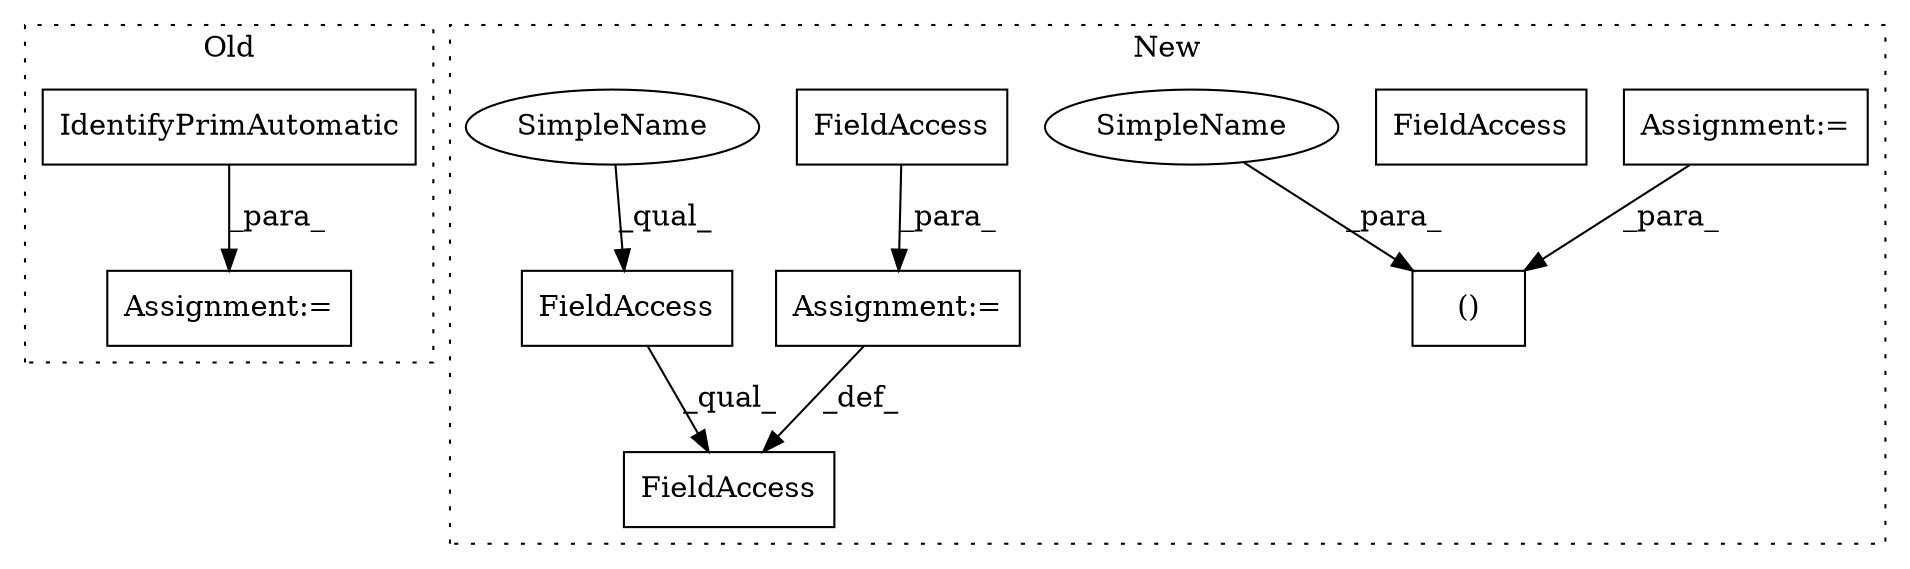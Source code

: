 digraph G {
subgraph cluster0 {
1 [label="IdentifyPrimAutomatic" a="32" s="102551" l="23" shape="box"];
4 [label="Assignment:=" a="7" s="102506" l="1" shape="box"];
label = "Old";
style="dotted";
}
subgraph cluster1 {
2 [label="()" a="106" s="122094" l="23" shape="box"];
3 [label="FieldAccess" a="22" s="122158" l="17" shape="box"];
5 [label="FieldAccess" a="22" s="122158" l="23" shape="box"];
6 [label="Assignment:=" a="7" s="121526" l="9" shape="box"];
7 [label="Assignment:=" a="7" s="122181" l="1" shape="box"];
8 [label="FieldAccess" a="22" s="122182" l="43" shape="box"];
9 [label="FieldAccess" a="22" s="122182" l="43" shape="box"];
10 [label="SimpleName" a="42" s="122116" l="1" shape="ellipse"];
11 [label="SimpleName" a="42" s="122158" l="1" shape="ellipse"];
label = "New";
style="dotted";
}
1 -> 4 [label="_para_"];
3 -> 5 [label="_qual_"];
6 -> 2 [label="_para_"];
7 -> 5 [label="_def_"];
9 -> 7 [label="_para_"];
10 -> 2 [label="_para_"];
11 -> 3 [label="_qual_"];
}